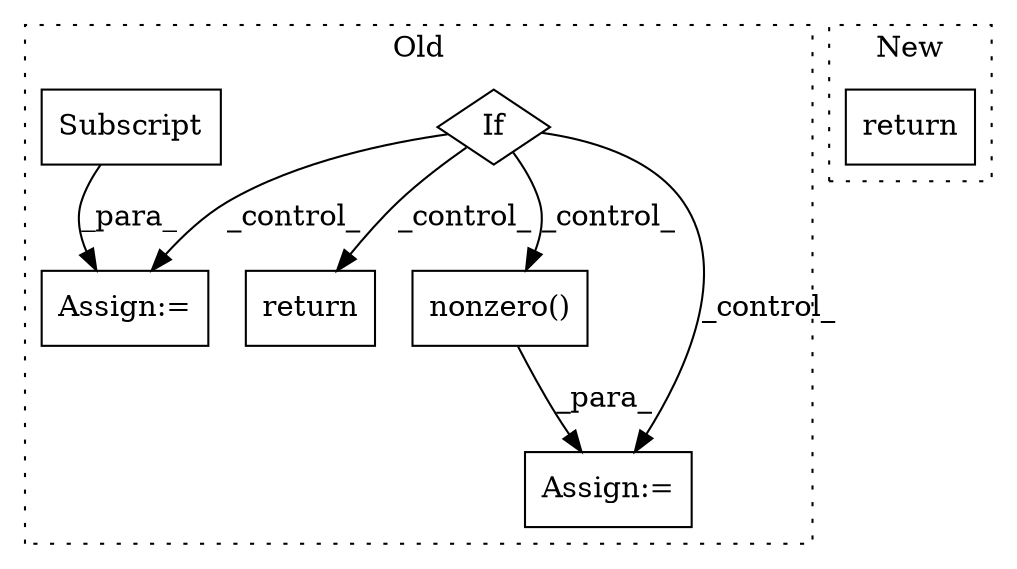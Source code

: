 digraph G {
subgraph cluster0 {
1 [label="nonzero()" a="75" s="4420,4434" l="11,1" shape="box"];
3 [label="Assign:=" a="68" s="4417" l="3" shape="box"];
4 [label="If" a="96" s="4331" l="3" shape="diamond"];
5 [label="Assign:=" a="68" s="4492" l="3" shape="box"];
6 [label="return" a="93" s="4367" l="7" shape="box"];
7 [label="Subscript" a="63" s="4495,0" l="9,0" shape="box"];
label = "Old";
style="dotted";
}
subgraph cluster1 {
2 [label="return" a="93" s="5642" l="7" shape="box"];
label = "New";
style="dotted";
}
1 -> 3 [label="_para_"];
4 -> 6 [label="_control_"];
4 -> 3 [label="_control_"];
4 -> 5 [label="_control_"];
4 -> 1 [label="_control_"];
7 -> 5 [label="_para_"];
}